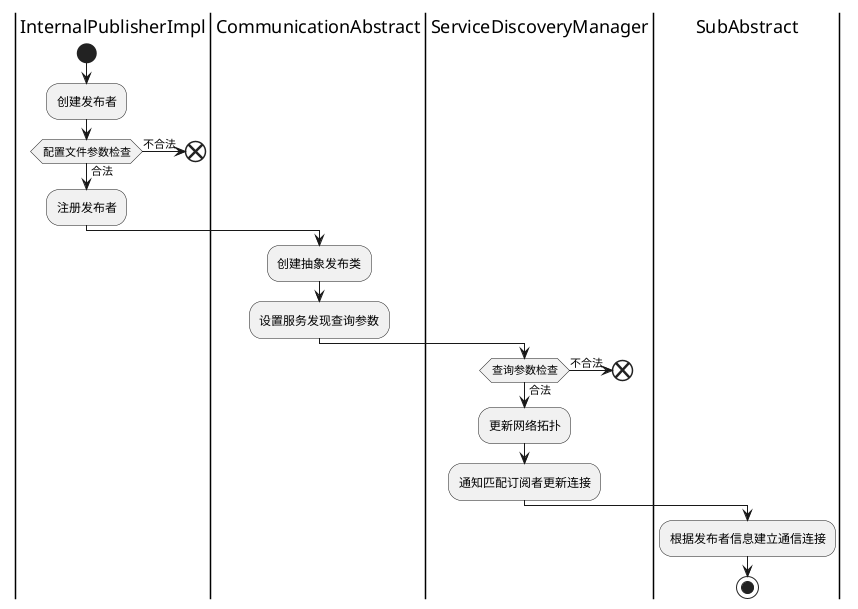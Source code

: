 @startuml
|InternalPublisherImpl|
start
:创建发布者;
if (配置文件参数检查) is (合法) then
:注册发布者;
else (不合法)
end
endif

|CommunicationAbstract|
:创建抽象发布类;
:设置服务发现查询参数;
|ServiceDiscoveryManager|
if (查询参数检查) is (合法) then
:更新网络拓扑;
:通知匹配订阅者更新连接;
else (不合法)
end
endif

|SubAbstract|
:根据发布者信息建立通信连接;
stop
@enduml
